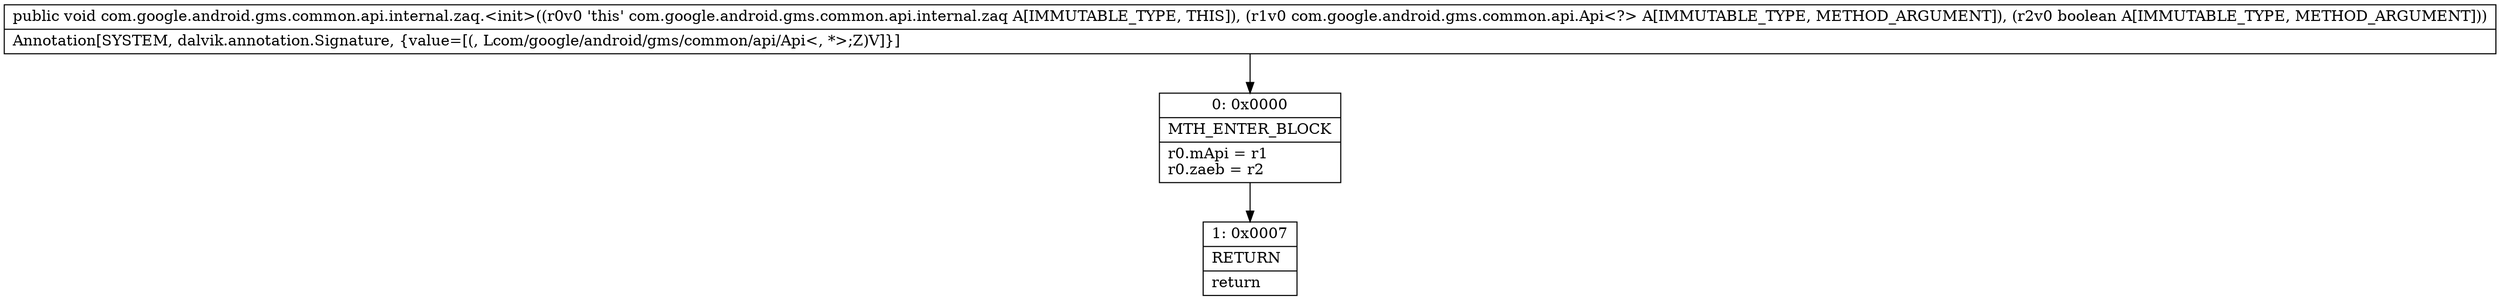 digraph "CFG forcom.google.android.gms.common.api.internal.zaq.\<init\>(Lcom\/google\/android\/gms\/common\/api\/Api;Z)V" {
Node_0 [shape=record,label="{0\:\ 0x0000|MTH_ENTER_BLOCK\l|r0.mApi = r1\lr0.zaeb = r2\l}"];
Node_1 [shape=record,label="{1\:\ 0x0007|RETURN\l|return\l}"];
MethodNode[shape=record,label="{public void com.google.android.gms.common.api.internal.zaq.\<init\>((r0v0 'this' com.google.android.gms.common.api.internal.zaq A[IMMUTABLE_TYPE, THIS]), (r1v0 com.google.android.gms.common.api.Api\<?\> A[IMMUTABLE_TYPE, METHOD_ARGUMENT]), (r2v0 boolean A[IMMUTABLE_TYPE, METHOD_ARGUMENT]))  | Annotation[SYSTEM, dalvik.annotation.Signature, \{value=[(, Lcom\/google\/android\/gms\/common\/api\/Api\<, *\>;Z)V]\}]\l}"];
MethodNode -> Node_0;
Node_0 -> Node_1;
}


